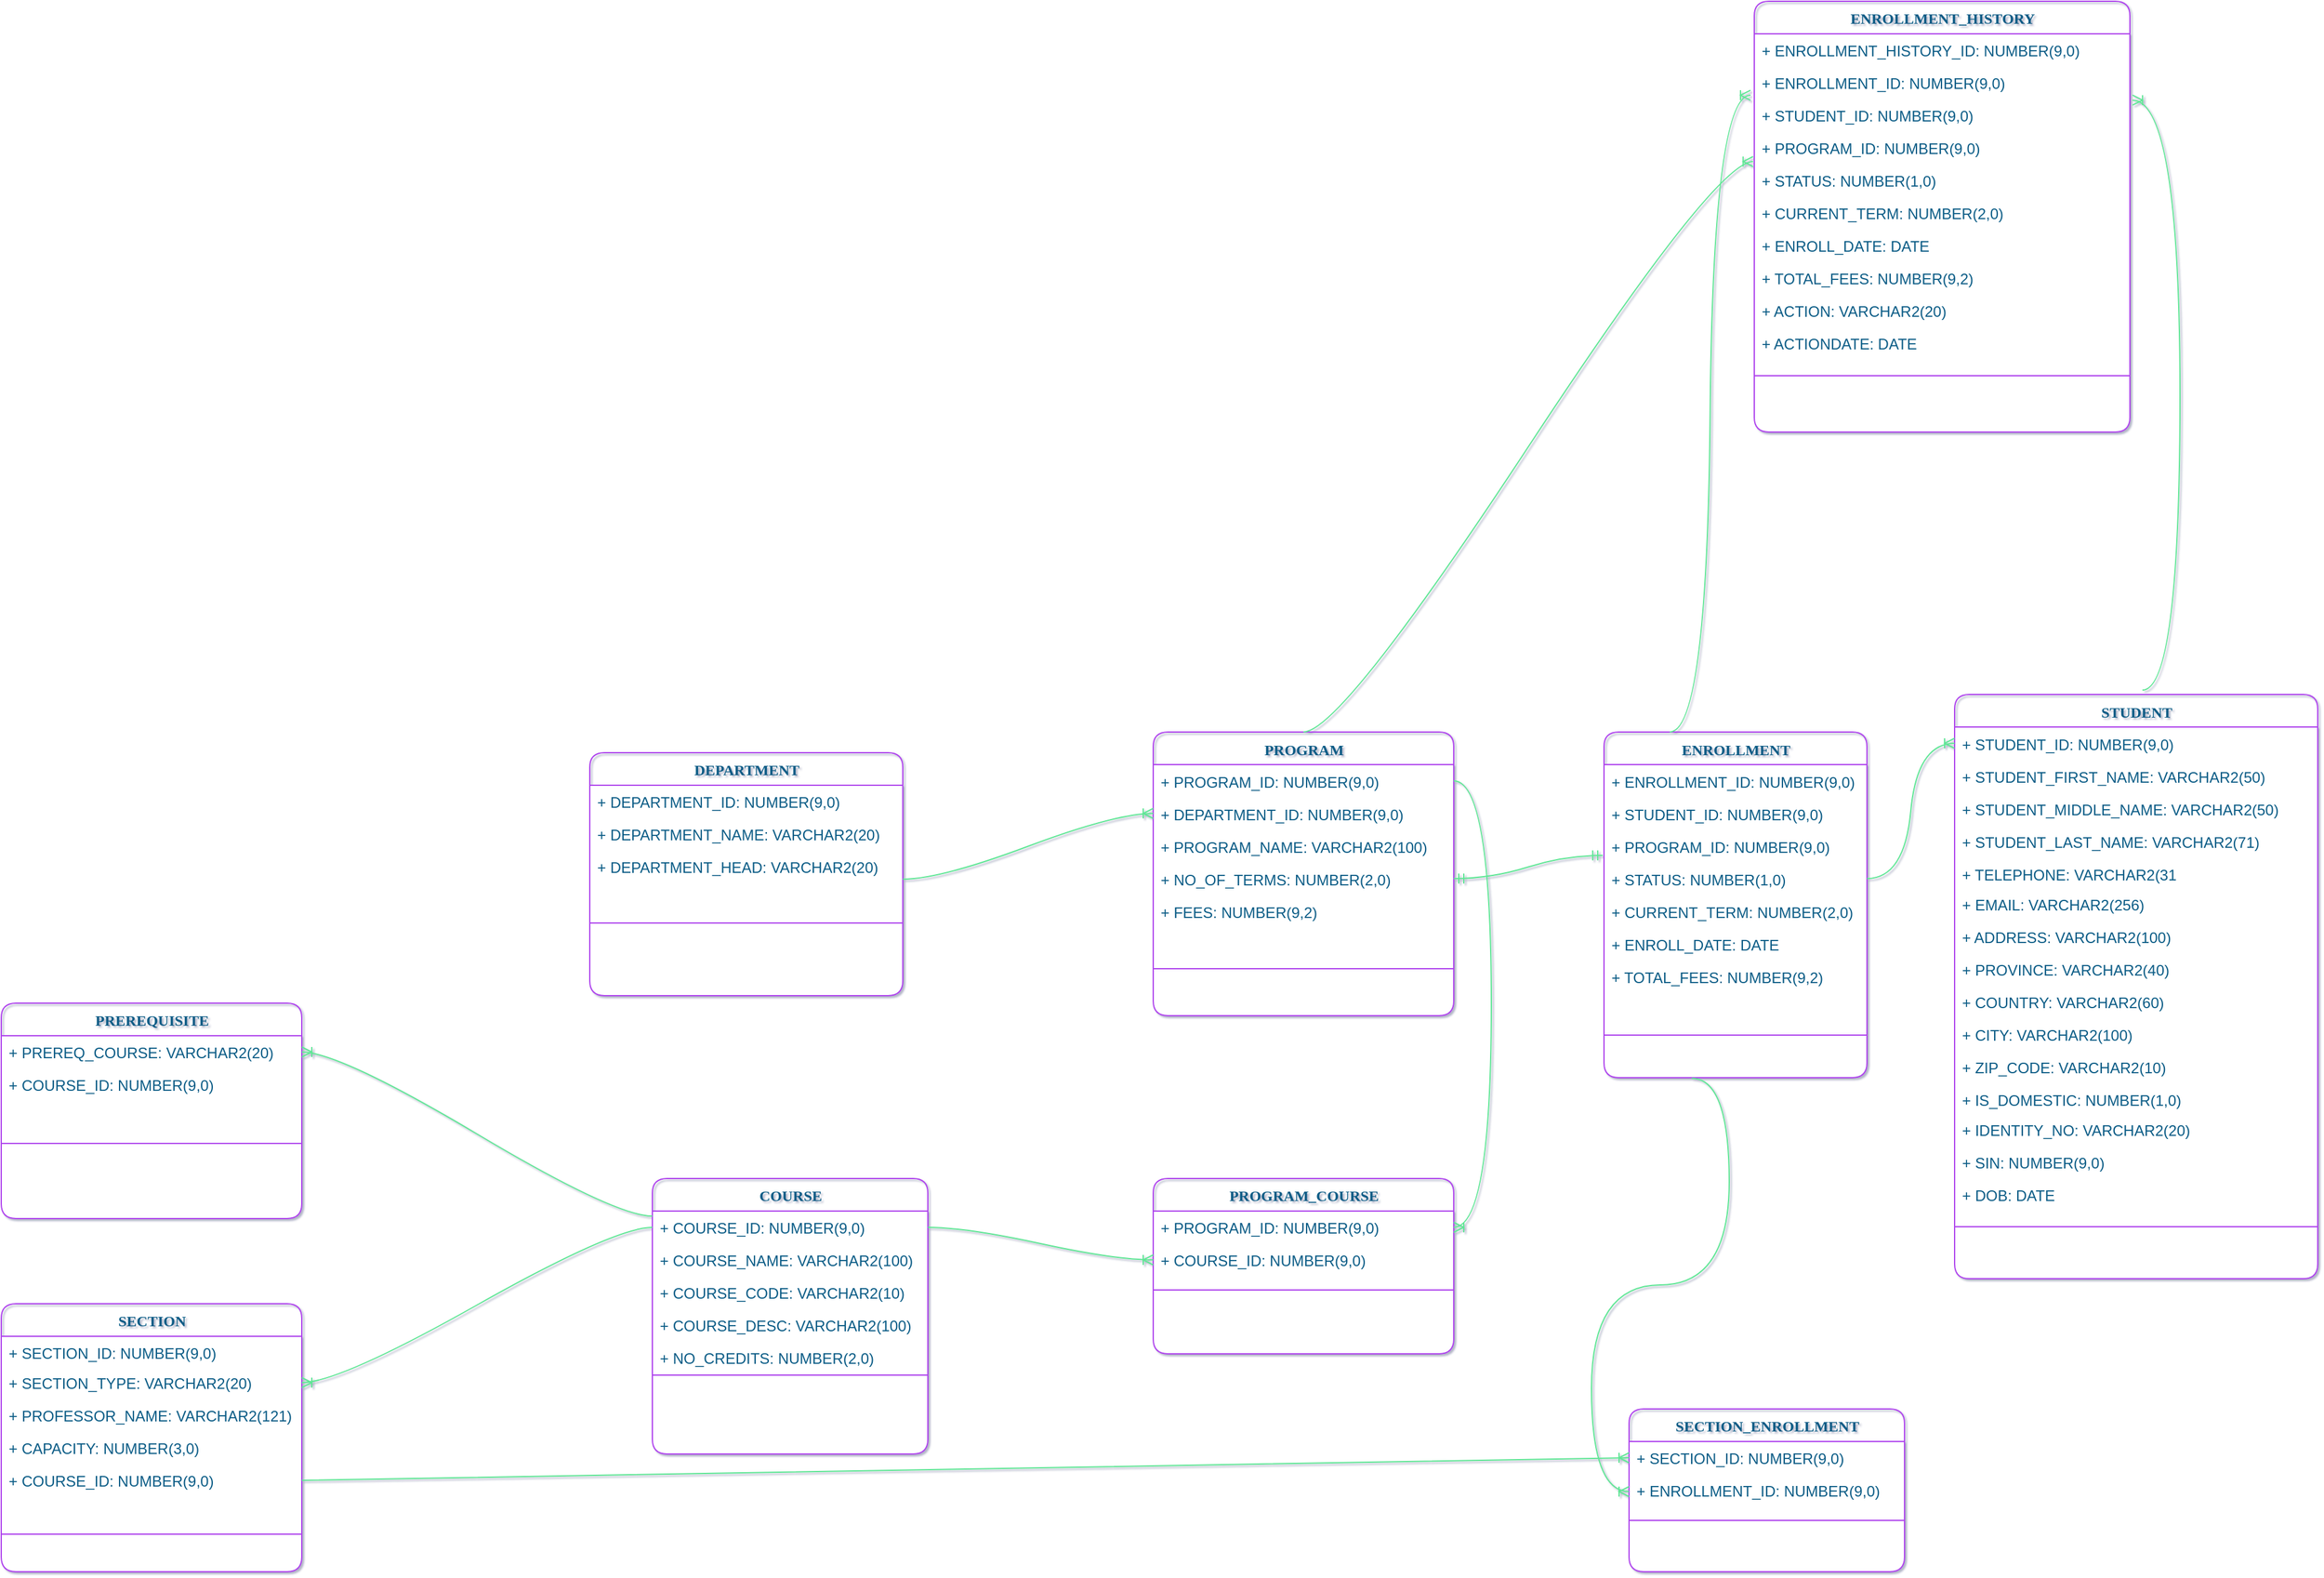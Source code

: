 <mxfile version="20.5.3" type="device"><diagram name="Page-1" id="9f46799a-70d6-7492-0946-bef42562c5a5"><mxGraphModel dx="3402" dy="1636" grid="1" gridSize="10" guides="1" tooltips="1" connect="1" arrows="1" fold="1" page="1" pageScale="1" pageWidth="1100" pageHeight="850" math="0" shadow="1"><root><mxCell id="0"/><mxCell id="1" parent="0"/><mxCell id="78961159f06e98e8-17" value="DEPARTMENT" style="swimlane;html=1;fontStyle=1;align=center;verticalAlign=top;childLayout=stackLayout;horizontal=1;startSize=26;horizontalStack=0;resizeParent=1;resizeLast=0;collapsible=1;marginBottom=0;swimlaneFillColor=#ffffff;rounded=1;shadow=0;comic=0;labelBackgroundColor=none;strokeWidth=1;fillColor=none;fontFamily=Verdana;fontSize=12;strokeColor=#AF45ED;fontColor=#095C86;" parent="1" vertex="1"><mxGeometry x="-250" y="220" width="250" height="194" as="geometry"/></mxCell><mxCell id="c4iO2eWPFzvONiY1LFZ1-50" value="+ DEPARTMENT_ID: NUMBER(9,0)" style="text;html=1;strokeColor=none;fillColor=none;align=left;verticalAlign=top;spacingLeft=4;spacingRight=4;whiteSpace=wrap;overflow=hidden;rotatable=0;points=[[0,0.5],[1,0.5]];portConstraint=eastwest;fontColor=#095C86;rounded=1;" parent="78961159f06e98e8-17" vertex="1"><mxGeometry y="26" width="250" height="26" as="geometry"/></mxCell><mxCell id="OYsq8rgzFDApCKtDwbmn-49" value="+ DEPARTMENT_NAME: VARCHAR2(20)" style="text;html=1;strokeColor=none;fillColor=none;align=left;verticalAlign=top;spacingLeft=4;spacingRight=4;whiteSpace=wrap;overflow=hidden;rotatable=0;points=[[0,0.5],[1,0.5]];portConstraint=eastwest;fontColor=#095C86;rounded=1;" parent="78961159f06e98e8-17" vertex="1"><mxGeometry y="52" width="250" height="26" as="geometry"/></mxCell><mxCell id="OYsq8rgzFDApCKtDwbmn-50" value="+ DEPARTMENT_HEAD: VARCHAR2(20)" style="text;html=1;strokeColor=none;fillColor=none;align=left;verticalAlign=top;spacingLeft=4;spacingRight=4;whiteSpace=wrap;overflow=hidden;rotatable=0;points=[[0,0.5],[1,0.5]];portConstraint=eastwest;fontColor=#095C86;rounded=1;" parent="78961159f06e98e8-17" vertex="1"><mxGeometry y="78" width="250" height="26" as="geometry"/></mxCell><mxCell id="78961159f06e98e8-19" value="" style="line;html=1;strokeWidth=1;fillColor=none;align=left;verticalAlign=middle;spacingTop=-1;spacingLeft=3;spacingRight=3;rotatable=0;labelPosition=right;points=[];portConstraint=eastwest;strokeColor=#AF45ED;fontColor=#095C86;rounded=1;" parent="78961159f06e98e8-17" vertex="1"><mxGeometry y="104" width="250" height="64" as="geometry"/></mxCell><mxCell id="78961159f06e98e8-30" value="COURSE" style="swimlane;html=1;fontStyle=1;align=center;verticalAlign=top;childLayout=stackLayout;horizontal=1;startSize=26;horizontalStack=0;resizeParent=1;resizeLast=0;collapsible=1;marginBottom=0;swimlaneFillColor=#ffffff;rounded=1;shadow=0;comic=0;labelBackgroundColor=none;strokeWidth=1;fillColor=none;fontFamily=Verdana;fontSize=12;strokeColor=#AF45ED;fontColor=#095C86;" parent="1" vertex="1"><mxGeometry x="-200" y="560" width="220" height="220" as="geometry"/></mxCell><mxCell id="78961159f06e98e8-31" value="+ COURSE_ID: NUMBER(9,0)" style="text;html=1;strokeColor=none;fillColor=none;align=left;verticalAlign=top;spacingLeft=4;spacingRight=4;whiteSpace=wrap;overflow=hidden;rotatable=0;points=[[0,0.5],[1,0.5]];portConstraint=eastwest;fontColor=#095C86;rounded=1;" parent="78961159f06e98e8-30" vertex="1"><mxGeometry y="26" width="220" height="26" as="geometry"/></mxCell><mxCell id="78961159f06e98e8-32" value="+ COURSE_NAME: VARCHAR2(100)" style="text;html=1;strokeColor=none;fillColor=none;align=left;verticalAlign=top;spacingLeft=4;spacingRight=4;whiteSpace=wrap;overflow=hidden;rotatable=0;points=[[0,0.5],[1,0.5]];portConstraint=eastwest;fontColor=#095C86;rounded=1;" parent="78961159f06e98e8-30" vertex="1"><mxGeometry y="52" width="220" height="26" as="geometry"/></mxCell><mxCell id="OYsq8rgzFDApCKtDwbmn-24" value="+ COURSE_CODE: VARCHAR2(10)" style="text;html=1;strokeColor=none;fillColor=none;align=left;verticalAlign=top;spacingLeft=4;spacingRight=4;whiteSpace=wrap;overflow=hidden;rotatable=0;points=[[0,0.5],[1,0.5]];portConstraint=eastwest;fontColor=#095C86;rounded=1;" parent="78961159f06e98e8-30" vertex="1"><mxGeometry y="78" width="220" height="26" as="geometry"/></mxCell><mxCell id="78961159f06e98e8-33" value="+ COURSE_DESC: VARCHAR2(100)" style="text;html=1;strokeColor=none;fillColor=none;align=left;verticalAlign=top;spacingLeft=4;spacingRight=4;whiteSpace=wrap;overflow=hidden;rotatable=0;points=[[0,0.5],[1,0.5]];portConstraint=eastwest;fontColor=#095C86;rounded=1;" parent="78961159f06e98e8-30" vertex="1"><mxGeometry y="104" width="220" height="26" as="geometry"/></mxCell><mxCell id="OYsq8rgzFDApCKtDwbmn-19" value="+ NO_CREDITS: NUMBER(2,0)" style="text;html=1;strokeColor=none;fillColor=none;align=left;verticalAlign=top;spacingLeft=4;spacingRight=4;whiteSpace=wrap;overflow=hidden;rotatable=0;points=[[0,0.5],[1,0.5]];portConstraint=eastwest;fontColor=#095C86;rounded=1;" parent="78961159f06e98e8-30" vertex="1"><mxGeometry y="130" width="220" height="26" as="geometry"/></mxCell><mxCell id="78961159f06e98e8-38" value="" style="line;html=1;strokeWidth=1;fillColor=none;align=left;verticalAlign=middle;spacingTop=-1;spacingLeft=3;spacingRight=3;rotatable=0;labelPosition=right;points=[];portConstraint=eastwest;strokeColor=#AF45ED;fontColor=#095C86;rounded=1;" parent="78961159f06e98e8-30" vertex="1"><mxGeometry y="156" width="220" height="2" as="geometry"/></mxCell><object label="STUDENT" student_ID="Student_ID" placeholders="1" id="78961159f06e98e8-43"><mxCell style="swimlane;html=1;fontStyle=1;align=center;verticalAlign=top;childLayout=stackLayout;horizontal=1;startSize=26;horizontalStack=0;resizeParent=1;resizeLast=0;collapsible=1;marginBottom=0;swimlaneFillColor=#ffffff;rounded=1;shadow=0;comic=0;labelBackgroundColor=none;strokeWidth=1;fillColor=none;fontFamily=Verdana;fontSize=12;strokeColor=#AF45ED;fontColor=#095C86;" parent="1" vertex="1"><mxGeometry x="840" y="173.5" width="290" height="466.5" as="geometry"/></mxCell></object><mxCell id="c4iO2eWPFzvONiY1LFZ1-41" value="+ STUDENT_ID: NUMBER(9,0)" style="text;html=1;strokeColor=none;fillColor=none;align=left;verticalAlign=top;spacingLeft=4;spacingRight=4;whiteSpace=wrap;overflow=hidden;rotatable=0;points=[[0,0.5],[1,0.5]];portConstraint=eastwest;fontColor=#095C86;rounded=1;" parent="78961159f06e98e8-43" vertex="1"><mxGeometry y="26" width="290" height="26" as="geometry"/></mxCell><mxCell id="c4iO2eWPFzvONiY1LFZ1-42" value="+ STUDENT_FIRST_NAME: VARCHAR2(50)" style="text;html=1;strokeColor=none;fillColor=none;align=left;verticalAlign=top;spacingLeft=4;spacingRight=4;whiteSpace=wrap;overflow=hidden;rotatable=0;points=[[0,0.5],[1,0.5]];portConstraint=eastwest;fontColor=#095C86;rounded=1;" parent="78961159f06e98e8-43" vertex="1"><mxGeometry y="52" width="290" height="26" as="geometry"/></mxCell><mxCell id="OYsq8rgzFDApCKtDwbmn-2" value="+ STUDENT_MIDDLE_NAME: VARCHAR2(50)" style="text;html=1;strokeColor=none;fillColor=none;align=left;verticalAlign=top;spacingLeft=4;spacingRight=4;whiteSpace=wrap;overflow=hidden;rotatable=0;points=[[0,0.5],[1,0.5]];portConstraint=eastwest;fontColor=#095C86;rounded=1;" parent="78961159f06e98e8-43" vertex="1"><mxGeometry y="78" width="290" height="26" as="geometry"/></mxCell><mxCell id="OYsq8rgzFDApCKtDwbmn-1" value="+ STUDENT_LAST_NAME: VARCHAR2(71)" style="text;html=1;strokeColor=none;fillColor=none;align=left;verticalAlign=top;spacingLeft=4;spacingRight=4;whiteSpace=wrap;overflow=hidden;rotatable=0;points=[[0,0.5],[1,0.5]];portConstraint=eastwest;fontColor=#095C86;rounded=1;" parent="78961159f06e98e8-43" vertex="1"><mxGeometry y="104" width="290" height="26" as="geometry"/></mxCell><mxCell id="c4iO2eWPFzvONiY1LFZ1-46" value="+ TELEPHONE: VARCHAR2(31" style="text;html=1;strokeColor=none;fillColor=none;align=left;verticalAlign=top;spacingLeft=4;spacingRight=4;whiteSpace=wrap;overflow=hidden;rotatable=0;points=[[0,0.5],[1,0.5]];portConstraint=eastwest;fontColor=#095C86;rounded=1;" parent="78961159f06e98e8-43" vertex="1"><mxGeometry y="130" width="290" height="24" as="geometry"/></mxCell><mxCell id="OYsq8rgzFDApCKtDwbmn-3" value="+ EMAIL: VARCHAR2(256)" style="text;html=1;strokeColor=none;fillColor=none;align=left;verticalAlign=top;spacingLeft=4;spacingRight=4;whiteSpace=wrap;overflow=hidden;rotatable=0;points=[[0,0.5],[1,0.5]];portConstraint=eastwest;fontColor=#095C86;rounded=1;" parent="78961159f06e98e8-43" vertex="1"><mxGeometry y="154" width="290" height="26" as="geometry"/></mxCell><mxCell id="c4iO2eWPFzvONiY1LFZ1-43" value="+ ADDRESS: VARCHAR2(100)" style="text;html=1;strokeColor=none;fillColor=none;align=left;verticalAlign=top;spacingLeft=4;spacingRight=4;whiteSpace=wrap;overflow=hidden;rotatable=0;points=[[0,0.5],[1,0.5]];portConstraint=eastwest;fontColor=#095C86;rounded=1;" parent="78961159f06e98e8-43" vertex="1"><mxGeometry y="180" width="290" height="26" as="geometry"/></mxCell><mxCell id="c4iO2eWPFzvONiY1LFZ1-44" value="+ PROVINCE: VARCHAR2(40)" style="text;html=1;strokeColor=none;fillColor=none;align=left;verticalAlign=top;spacingLeft=4;spacingRight=4;whiteSpace=wrap;overflow=hidden;rotatable=0;points=[[0,0.5],[1,0.5]];portConstraint=eastwest;fontColor=#095C86;rounded=1;" parent="78961159f06e98e8-43" vertex="1"><mxGeometry y="206" width="290" height="26" as="geometry"/></mxCell><mxCell id="c4iO2eWPFzvONiY1LFZ1-45" value="+ COUNTRY: VARCHAR2(60)" style="text;html=1;strokeColor=none;fillColor=none;align=left;verticalAlign=top;spacingLeft=4;spacingRight=4;whiteSpace=wrap;overflow=hidden;rotatable=0;points=[[0,0.5],[1,0.5]];portConstraint=eastwest;fontColor=#095C86;rounded=1;" parent="78961159f06e98e8-43" vertex="1"><mxGeometry y="232" width="290" height="26" as="geometry"/></mxCell><mxCell id="qv6cewRDelUzEpOdYmAD-1" value="+ CITY: VARCHAR2(100)" style="text;html=1;strokeColor=none;fillColor=none;align=left;verticalAlign=top;spacingLeft=4;spacingRight=4;whiteSpace=wrap;overflow=hidden;rotatable=0;points=[[0,0.5],[1,0.5]];portConstraint=eastwest;fontColor=#095C86;rounded=1;" vertex="1" parent="78961159f06e98e8-43"><mxGeometry y="258" width="290" height="26" as="geometry"/></mxCell><mxCell id="qv6cewRDelUzEpOdYmAD-2" value="+ ZIP_CODE: VARCHAR2(10)" style="text;html=1;strokeColor=none;fillColor=none;align=left;verticalAlign=top;spacingLeft=4;spacingRight=4;whiteSpace=wrap;overflow=hidden;rotatable=0;points=[[0,0.5],[1,0.5]];portConstraint=eastwest;fontColor=#095C86;rounded=1;" vertex="1" parent="78961159f06e98e8-43"><mxGeometry y="284" width="290" height="26" as="geometry"/></mxCell><mxCell id="OYsq8rgzFDApCKtDwbmn-25" value="+ IS_DOMESTIC: NUMBER(1,0)" style="text;html=1;strokeColor=none;fillColor=none;align=left;verticalAlign=top;spacingLeft=4;spacingRight=4;whiteSpace=wrap;overflow=hidden;rotatable=0;points=[[0,0.5],[1,0.5]];portConstraint=eastwest;fontColor=#095C86;rounded=1;" parent="78961159f06e98e8-43" vertex="1"><mxGeometry y="310" width="290" height="24" as="geometry"/></mxCell><mxCell id="OYsq8rgzFDApCKtDwbmn-45" value="+ IDENTITY_NO: VARCHAR2(20)" style="text;html=1;strokeColor=none;fillColor=none;align=left;verticalAlign=top;spacingLeft=4;spacingRight=4;whiteSpace=wrap;overflow=hidden;rotatable=0;points=[[0,0.5],[1,0.5]];portConstraint=eastwest;fontColor=#095C86;rounded=1;" parent="78961159f06e98e8-43" vertex="1"><mxGeometry y="334" width="290" height="26" as="geometry"/></mxCell><mxCell id="OYsq8rgzFDApCKtDwbmn-47" value="+ SIN: NUMBER(9,0)" style="text;html=1;strokeColor=none;fillColor=none;align=left;verticalAlign=top;spacingLeft=4;spacingRight=4;whiteSpace=wrap;overflow=hidden;rotatable=0;points=[[0,0.5],[1,0.5]];portConstraint=eastwest;fontColor=#095C86;rounded=1;" parent="78961159f06e98e8-43" vertex="1"><mxGeometry y="360" width="290" height="26" as="geometry"/></mxCell><mxCell id="OYsq8rgzFDApCKtDwbmn-48" value="+ DOB: DATE" style="text;html=1;strokeColor=none;fillColor=none;align=left;verticalAlign=top;spacingLeft=4;spacingRight=4;whiteSpace=wrap;overflow=hidden;rotatable=0;points=[[0,0.5],[1,0.5]];portConstraint=eastwest;fontColor=#095C86;rounded=1;" parent="78961159f06e98e8-43" vertex="1"><mxGeometry y="386" width="290" height="26" as="geometry"/></mxCell><mxCell id="78961159f06e98e8-51" value="" style="line;html=1;strokeWidth=1;fillColor=none;align=left;verticalAlign=middle;spacingTop=-1;spacingLeft=3;spacingRight=3;rotatable=0;labelPosition=right;points=[];portConstraint=eastwest;strokeColor=#AF45ED;fontColor=#095C86;rounded=1;" parent="78961159f06e98e8-43" vertex="1"><mxGeometry y="412" width="290" height="26" as="geometry"/></mxCell><mxCell id="c4iO2eWPFzvONiY1LFZ1-8" value="PROGRAM" style="swimlane;html=1;fontStyle=1;align=center;verticalAlign=top;childLayout=stackLayout;horizontal=1;startSize=26;horizontalStack=0;resizeParent=1;resizeLast=0;collapsible=1;marginBottom=0;swimlaneFillColor=#ffffff;rounded=1;shadow=0;comic=0;labelBackgroundColor=none;strokeWidth=1;fillColor=none;fontFamily=Verdana;fontSize=12;strokeColor=#AF45ED;fontColor=#095C86;" parent="1" vertex="1"><mxGeometry x="200" y="203.5" width="240" height="226.5" as="geometry"/></mxCell><mxCell id="c4iO2eWPFzvONiY1LFZ1-48" value="+ PROGRAM_ID: NUMBER(9,0)" style="text;html=1;strokeColor=none;fillColor=none;align=left;verticalAlign=top;spacingLeft=4;spacingRight=4;whiteSpace=wrap;overflow=hidden;rotatable=0;points=[[0,0.5],[1,0.5]];portConstraint=eastwest;fontColor=#095C86;rounded=1;" parent="c4iO2eWPFzvONiY1LFZ1-8" vertex="1"><mxGeometry y="26" width="240" height="26" as="geometry"/></mxCell><mxCell id="OYsq8rgzFDApCKtDwbmn-8" value="+ DEPARTMENT_ID: NUMBER(9,0)" style="text;html=1;strokeColor=none;fillColor=none;align=left;verticalAlign=top;spacingLeft=4;spacingRight=4;whiteSpace=wrap;overflow=hidden;rotatable=0;points=[[0,0.5],[1,0.5]];portConstraint=eastwest;fontColor=#095C86;rounded=1;" parent="c4iO2eWPFzvONiY1LFZ1-8" vertex="1"><mxGeometry y="52" width="240" height="26" as="geometry"/></mxCell><mxCell id="OYsq8rgzFDApCKtDwbmn-10" value="+ PROGRAM_NAME: VARCHAR2(100)" style="text;html=1;strokeColor=none;fillColor=none;align=left;verticalAlign=top;spacingLeft=4;spacingRight=4;whiteSpace=wrap;overflow=hidden;rotatable=0;points=[[0,0.5],[1,0.5]];portConstraint=eastwest;fontColor=#095C86;rounded=1;" parent="c4iO2eWPFzvONiY1LFZ1-8" vertex="1"><mxGeometry y="78" width="240" height="26" as="geometry"/></mxCell><mxCell id="OYsq8rgzFDApCKtDwbmn-11" value="+ NO_OF_TERMS: NUMBER(2,0)" style="text;html=1;strokeColor=none;fillColor=none;align=left;verticalAlign=top;spacingLeft=4;spacingRight=4;whiteSpace=wrap;overflow=hidden;rotatable=0;points=[[0,0.5],[1,0.5]];portConstraint=eastwest;fontColor=#095C86;rounded=1;" parent="c4iO2eWPFzvONiY1LFZ1-8" vertex="1"><mxGeometry y="104" width="240" height="26" as="geometry"/></mxCell><mxCell id="OYsq8rgzFDApCKtDwbmn-12" value="+ FEES: NUMBER(9,2)" style="text;html=1;strokeColor=none;fillColor=none;align=left;verticalAlign=top;spacingLeft=4;spacingRight=4;whiteSpace=wrap;overflow=hidden;rotatable=0;points=[[0,0.5],[1,0.5]];portConstraint=eastwest;fontColor=#095C86;rounded=1;" parent="c4iO2eWPFzvONiY1LFZ1-8" vertex="1"><mxGeometry y="130" width="240" height="26" as="geometry"/></mxCell><mxCell id="c4iO2eWPFzvONiY1LFZ1-11" value="" style="line;html=1;strokeWidth=1;fillColor=none;align=left;verticalAlign=middle;spacingTop=-1;spacingLeft=3;spacingRight=3;rotatable=0;labelPosition=right;points=[];portConstraint=eastwest;strokeColor=#AF45ED;fontColor=#095C86;rounded=1;" parent="c4iO2eWPFzvONiY1LFZ1-8" vertex="1"><mxGeometry y="156" width="240" height="66" as="geometry"/></mxCell><mxCell id="c4iO2eWPFzvONiY1LFZ1-15" value="PROGRAM_COURSE" style="swimlane;html=1;fontStyle=1;align=center;verticalAlign=top;childLayout=stackLayout;horizontal=1;startSize=26;horizontalStack=0;resizeParent=1;resizeLast=0;collapsible=1;marginBottom=0;swimlaneFillColor=#ffffff;rounded=1;shadow=0;comic=0;labelBackgroundColor=none;strokeWidth=1;fillColor=none;fontFamily=Verdana;fontSize=12;strokeColor=#AF45ED;fontColor=#095C86;" parent="1" vertex="1"><mxGeometry x="200" y="560" width="240" height="140" as="geometry"/></mxCell><mxCell id="OYsq8rgzFDApCKtDwbmn-18" value="+ PROGRAM_ID: NUMBER(9,0)" style="text;html=1;strokeColor=none;fillColor=none;align=left;verticalAlign=top;spacingLeft=4;spacingRight=4;whiteSpace=wrap;overflow=hidden;rotatable=0;points=[[0,0.5],[1,0.5]];portConstraint=eastwest;fontColor=#095C86;rounded=1;" parent="c4iO2eWPFzvONiY1LFZ1-15" vertex="1"><mxGeometry y="26" width="240" height="26" as="geometry"/></mxCell><mxCell id="OYsq8rgzFDApCKtDwbmn-17" value="+ COURSE_ID: NUMBER(9,0)" style="text;html=1;strokeColor=none;fillColor=none;align=left;verticalAlign=top;spacingLeft=4;spacingRight=4;whiteSpace=wrap;overflow=hidden;rotatable=0;points=[[0,0.5],[1,0.5]];portConstraint=eastwest;fontColor=#095C86;rounded=1;" parent="c4iO2eWPFzvONiY1LFZ1-15" vertex="1"><mxGeometry y="52" width="240" height="26" as="geometry"/></mxCell><mxCell id="c4iO2eWPFzvONiY1LFZ1-21" value="" style="line;html=1;strokeWidth=1;fillColor=none;align=left;verticalAlign=middle;spacingTop=-1;spacingLeft=3;spacingRight=3;rotatable=0;labelPosition=right;points=[];portConstraint=eastwest;strokeColor=#AF45ED;fontColor=#095C86;rounded=1;" parent="c4iO2eWPFzvONiY1LFZ1-15" vertex="1"><mxGeometry y="78" width="240" height="22" as="geometry"/></mxCell><mxCell id="c4iO2eWPFzvONiY1LFZ1-22" value="ENROLLMENT" style="swimlane;html=1;fontStyle=1;align=center;verticalAlign=top;childLayout=stackLayout;horizontal=1;startSize=26;horizontalStack=0;resizeParent=1;resizeLast=0;collapsible=1;marginBottom=0;swimlaneFillColor=#ffffff;rounded=1;shadow=0;comic=0;labelBackgroundColor=none;strokeWidth=1;fillColor=none;fontFamily=Verdana;fontSize=12;strokeColor=#AF45ED;fontColor=#095C86;" parent="1" vertex="1"><mxGeometry x="560" y="203.5" width="210" height="276" as="geometry"/></mxCell><mxCell id="c4iO2eWPFzvONiY1LFZ1-47" value="+ ENROLLMENT_ID: NUMBER(9,0)" style="text;html=1;strokeColor=none;fillColor=none;align=left;verticalAlign=top;spacingLeft=4;spacingRight=4;whiteSpace=wrap;overflow=hidden;rotatable=0;points=[[0,0.5],[1,0.5]];portConstraint=eastwest;fontColor=#095C86;rounded=1;" parent="c4iO2eWPFzvONiY1LFZ1-22" vertex="1"><mxGeometry y="26" width="210" height="26" as="geometry"/></mxCell><mxCell id="OYsq8rgzFDApCKtDwbmn-4" value="+ STUDENT_ID: NUMBER(9,0)" style="text;html=1;strokeColor=none;fillColor=none;align=left;verticalAlign=top;spacingLeft=4;spacingRight=4;whiteSpace=wrap;overflow=hidden;rotatable=0;points=[[0,0.5],[1,0.5]];portConstraint=eastwest;fontColor=#095C86;rounded=1;" parent="c4iO2eWPFzvONiY1LFZ1-22" vertex="1"><mxGeometry y="52" width="210" height="26" as="geometry"/></mxCell><mxCell id="OYsq8rgzFDApCKtDwbmn-5" value="+ PROGRAM_ID: NUMBER(9,0)" style="text;html=1;strokeColor=none;fillColor=none;align=left;verticalAlign=top;spacingLeft=4;spacingRight=4;whiteSpace=wrap;overflow=hidden;rotatable=0;points=[[0,0.5],[1,0.5]];portConstraint=eastwest;fontColor=#095C86;rounded=1;" parent="c4iO2eWPFzvONiY1LFZ1-22" vertex="1"><mxGeometry y="78" width="210" height="26" as="geometry"/></mxCell><mxCell id="OYsq8rgzFDApCKtDwbmn-7" value="+ STATUS: NUMBER(1,0)" style="text;html=1;strokeColor=none;fillColor=none;align=left;verticalAlign=top;spacingLeft=4;spacingRight=4;whiteSpace=wrap;overflow=hidden;rotatable=0;points=[[0,0.5],[1,0.5]];portConstraint=eastwest;fontColor=#095C86;rounded=1;" parent="c4iO2eWPFzvONiY1LFZ1-22" vertex="1"><mxGeometry y="104" width="210" height="26" as="geometry"/></mxCell><mxCell id="OYsq8rgzFDApCKtDwbmn-21" value="+ CURRENT_TERM: NUMBER(2,0)" style="text;html=1;strokeColor=none;fillColor=none;align=left;verticalAlign=top;spacingLeft=4;spacingRight=4;whiteSpace=wrap;overflow=hidden;rotatable=0;points=[[0,0.5],[1,0.5]];portConstraint=eastwest;fontColor=#095C86;rounded=1;" parent="c4iO2eWPFzvONiY1LFZ1-22" vertex="1"><mxGeometry y="130" width="210" height="26" as="geometry"/></mxCell><mxCell id="OYsq8rgzFDApCKtDwbmn-22" value="+ ENROLL_DATE: DATE" style="text;html=1;strokeColor=none;fillColor=none;align=left;verticalAlign=top;spacingLeft=4;spacingRight=4;whiteSpace=wrap;overflow=hidden;rotatable=0;points=[[0,0.5],[1,0.5]];portConstraint=eastwest;fontColor=#095C86;rounded=1;" parent="c4iO2eWPFzvONiY1LFZ1-22" vertex="1"><mxGeometry y="156" width="210" height="26" as="geometry"/></mxCell><mxCell id="IXgCf56rMYiPlsPpc6cO-3" value="+ TOTAL_FEES: NUMBER(9,2)" style="text;html=1;strokeColor=none;fillColor=none;align=left;verticalAlign=top;spacingLeft=4;spacingRight=4;whiteSpace=wrap;overflow=hidden;rotatable=0;points=[[0,0.5],[1,0.5]];portConstraint=eastwest;fontColor=#095C86;rounded=1;" parent="c4iO2eWPFzvONiY1LFZ1-22" vertex="1"><mxGeometry y="182" width="210" height="26" as="geometry"/></mxCell><mxCell id="c4iO2eWPFzvONiY1LFZ1-25" value="" style="line;html=1;strokeWidth=1;fillColor=none;align=left;verticalAlign=middle;spacingTop=-1;spacingLeft=3;spacingRight=3;rotatable=0;labelPosition=right;points=[];portConstraint=eastwest;strokeColor=#AF45ED;fontColor=#095C86;rounded=1;" parent="c4iO2eWPFzvONiY1LFZ1-22" vertex="1"><mxGeometry y="208" width="210" height="68" as="geometry"/></mxCell><mxCell id="c4iO2eWPFzvONiY1LFZ1-26" value="" style="edgeStyle=entityRelationEdgeStyle;fontSize=12;html=1;endArrow=ERoneToMany;rounded=1;strokeColor=#60E696;fontColor=#095C86;curved=1;" parent="1" target="OYsq8rgzFDApCKtDwbmn-8" edge="1"><mxGeometry width="100" height="100" relative="1" as="geometry"><mxPoint y="321" as="sourcePoint"/><mxPoint x="230" y="285" as="targetPoint"/></mxGeometry></mxCell><mxCell id="c4iO2eWPFzvONiY1LFZ1-34" value="" style="edgeStyle=entityRelationEdgeStyle;fontSize=12;html=1;endArrow=ERmandOne;startArrow=ERmandOne;rounded=1;exitX=1;exitY=0.5;exitDx=0;exitDy=0;strokeColor=#60E696;fontColor=#095C86;entryX=-0.005;entryY=0.788;entryDx=0;entryDy=0;entryPerimeter=0;curved=1;" parent="1" source="OYsq8rgzFDApCKtDwbmn-11" target="OYsq8rgzFDApCKtDwbmn-5" edge="1"><mxGeometry width="100" height="100" relative="1" as="geometry"><mxPoint x="400" y="320" as="sourcePoint"/><mxPoint x="560" y="320" as="targetPoint"/></mxGeometry></mxCell><mxCell id="c4iO2eWPFzvONiY1LFZ1-35" value="" style="edgeStyle=entityRelationEdgeStyle;fontSize=12;html=1;endArrow=ERoneToMany;rounded=1;exitX=1;exitY=0.5;exitDx=0;exitDy=0;strokeColor=#60E696;fontColor=#095C86;entryX=0;entryY=0.5;entryDx=0;entryDy=0;curved=1;" parent="1" source="OYsq8rgzFDApCKtDwbmn-7" target="c4iO2eWPFzvONiY1LFZ1-41" edge="1"><mxGeometry width="100" height="100" relative="1" as="geometry"><mxPoint x="730" y="316.5" as="sourcePoint"/><mxPoint x="820" y="341" as="targetPoint"/></mxGeometry></mxCell><mxCell id="OYsq8rgzFDApCKtDwbmn-29" value="PREREQUISITE" style="swimlane;html=1;fontStyle=1;align=center;verticalAlign=top;childLayout=stackLayout;horizontal=1;startSize=26;horizontalStack=0;resizeParent=1;resizeLast=0;collapsible=1;marginBottom=0;swimlaneFillColor=#ffffff;rounded=1;shadow=0;comic=0;labelBackgroundColor=none;strokeWidth=1;fillColor=none;fontFamily=Verdana;fontSize=12;strokeColor=#AF45ED;fontColor=#095C86;" parent="1" vertex="1"><mxGeometry x="-720" y="420" width="240" height="172" as="geometry"/></mxCell><mxCell id="OYsq8rgzFDApCKtDwbmn-41" value="+ PREREQ_COURSE: VARCHAR2(20)" style="text;html=1;strokeColor=none;fillColor=none;align=left;verticalAlign=top;spacingLeft=4;spacingRight=4;whiteSpace=wrap;overflow=hidden;rotatable=0;points=[[0,0.5],[1,0.5]];portConstraint=eastwest;fontColor=#095C86;rounded=1;" parent="OYsq8rgzFDApCKtDwbmn-29" vertex="1"><mxGeometry y="26" width="240" height="26" as="geometry"/></mxCell><mxCell id="OYsq8rgzFDApCKtDwbmn-40" value="+ COURSE_ID: NUMBER(9,0)" style="text;html=1;strokeColor=none;fillColor=none;align=left;verticalAlign=top;spacingLeft=4;spacingRight=4;whiteSpace=wrap;overflow=hidden;rotatable=0;points=[[0,0.5],[1,0.5]];portConstraint=eastwest;fontColor=#095C86;rounded=1;" parent="OYsq8rgzFDApCKtDwbmn-29" vertex="1"><mxGeometry y="52" width="240" height="26" as="geometry"/></mxCell><mxCell id="OYsq8rgzFDApCKtDwbmn-38" value="" style="line;html=1;strokeWidth=1;fillColor=none;align=left;verticalAlign=middle;spacingTop=-1;spacingLeft=3;spacingRight=3;rotatable=0;labelPosition=right;points=[];portConstraint=eastwest;strokeColor=#AF45ED;fontColor=#095C86;rounded=1;" parent="OYsq8rgzFDApCKtDwbmn-29" vertex="1"><mxGeometry y="78" width="240" height="68" as="geometry"/></mxCell><mxCell id="OYsq8rgzFDApCKtDwbmn-53" value="SECTION" style="swimlane;html=1;fontStyle=1;align=center;verticalAlign=top;childLayout=stackLayout;horizontal=1;startSize=26;horizontalStack=0;resizeParent=1;resizeLast=0;collapsible=1;marginBottom=0;swimlaneFillColor=#ffffff;rounded=1;shadow=0;comic=0;labelBackgroundColor=none;strokeWidth=1;fillColor=none;fontFamily=Verdana;fontSize=12;strokeColor=#AF45ED;fontColor=#095C86;" parent="1" vertex="1"><mxGeometry x="-720" y="660" width="240" height="214" as="geometry"/></mxCell><mxCell id="OYsq8rgzFDApCKtDwbmn-52" value="+ SECTION_ID: NUMBER(9,0)" style="text;html=1;strokeColor=none;fillColor=none;align=left;verticalAlign=top;spacingLeft=4;spacingRight=4;whiteSpace=wrap;overflow=hidden;rotatable=0;points=[[0,0.5],[1,0.5]];portConstraint=eastwest;fontColor=#095C86;rounded=1;" parent="OYsq8rgzFDApCKtDwbmn-53" vertex="1"><mxGeometry y="26" width="240" height="24" as="geometry"/></mxCell><mxCell id="OYsq8rgzFDApCKtDwbmn-57" value="+ SECTION_TYPE: VARCHAR2(20)" style="text;html=1;strokeColor=none;fillColor=none;align=left;verticalAlign=top;spacingLeft=4;spacingRight=4;whiteSpace=wrap;overflow=hidden;rotatable=0;points=[[0,0.5],[1,0.5]];portConstraint=eastwest;fontColor=#095C86;rounded=1;" parent="OYsq8rgzFDApCKtDwbmn-53" vertex="1"><mxGeometry y="50" width="240" height="26" as="geometry"/></mxCell><mxCell id="OYsq8rgzFDApCKtDwbmn-67" value="+ PROFESSOR_NAME: VARCHAR2(121)" style="text;html=1;strokeColor=none;fillColor=none;align=left;verticalAlign=top;spacingLeft=4;spacingRight=4;whiteSpace=wrap;overflow=hidden;rotatable=0;points=[[0,0.5],[1,0.5]];portConstraint=eastwest;fontColor=#095C86;rounded=1;" parent="OYsq8rgzFDApCKtDwbmn-53" vertex="1"><mxGeometry y="76" width="240" height="26" as="geometry"/></mxCell><mxCell id="OYsq8rgzFDApCKtDwbmn-15" value="+ CAPACITY: NUMBER(3,0)" style="text;html=1;strokeColor=none;fillColor=none;align=left;verticalAlign=top;spacingLeft=4;spacingRight=4;whiteSpace=wrap;overflow=hidden;rotatable=0;points=[[0,0.5],[1,0.5]];portConstraint=eastwest;fontColor=#095C86;rounded=1;" parent="OYsq8rgzFDApCKtDwbmn-53" vertex="1"><mxGeometry y="102" width="240" height="26" as="geometry"/></mxCell><mxCell id="IXgCf56rMYiPlsPpc6cO-4" value="+ COURSE_ID: NUMBER(9,0)" style="text;html=1;strokeColor=none;fillColor=none;align=left;verticalAlign=top;spacingLeft=4;spacingRight=4;whiteSpace=wrap;overflow=hidden;rotatable=0;points=[[0,0.5],[1,0.5]];portConstraint=eastwest;fontColor=#095C86;rounded=1;" parent="OYsq8rgzFDApCKtDwbmn-53" vertex="1"><mxGeometry y="128" width="240" height="26" as="geometry"/></mxCell><mxCell id="OYsq8rgzFDApCKtDwbmn-60" value="" style="line;html=1;strokeWidth=1;fillColor=none;align=left;verticalAlign=middle;spacingTop=-1;spacingLeft=3;spacingRight=3;rotatable=0;labelPosition=right;points=[];portConstraint=eastwest;strokeColor=#AF45ED;fontColor=#095C86;rounded=1;" parent="OYsq8rgzFDApCKtDwbmn-53" vertex="1"><mxGeometry y="154" width="240" height="60" as="geometry"/></mxCell><mxCell id="CJ_7XsWFAHsqF9-XOfJk-3" value="" style="edgeStyle=entityRelationEdgeStyle;fontSize=12;html=1;endArrow=ERoneToMany;rounded=1;exitX=0;exitY=0.154;exitDx=0;exitDy=0;exitPerimeter=0;entryX=1;entryY=0.5;entryDx=0;entryDy=0;strokeColor=#60E696;fontColor=#095C86;curved=1;" parent="1" source="78961159f06e98e8-31" target="OYsq8rgzFDApCKtDwbmn-41" edge="1"><mxGeometry width="100" height="100" relative="1" as="geometry"><mxPoint x="-530" y="330" as="sourcePoint"/><mxPoint x="-470" y="585" as="targetPoint"/></mxGeometry></mxCell><mxCell id="CJ_7XsWFAHsqF9-XOfJk-6" value="" style="edgeStyle=entityRelationEdgeStyle;fontSize=12;html=1;endArrow=ERoneToMany;rounded=1;entryX=1;entryY=0.5;entryDx=0;entryDy=0;strokeColor=#60E696;fontColor=#095C86;curved=1;exitX=0;exitY=0.5;exitDx=0;exitDy=0;" parent="1" source="78961159f06e98e8-31" target="OYsq8rgzFDApCKtDwbmn-57" edge="1"><mxGeometry width="100" height="100" relative="1" as="geometry"><mxPoint x="-230" y="723" as="sourcePoint"/><mxPoint x="-470" y="521" as="targetPoint"/></mxGeometry></mxCell><mxCell id="qv6cewRDelUzEpOdYmAD-4" value="SECTION_ENROLLMENT" style="swimlane;html=1;fontStyle=1;align=center;verticalAlign=top;childLayout=stackLayout;horizontal=1;startSize=26;horizontalStack=0;resizeParent=1;resizeLast=0;collapsible=1;marginBottom=0;swimlaneFillColor=#ffffff;rounded=1;shadow=0;comic=0;labelBackgroundColor=none;strokeWidth=1;fillColor=none;fontFamily=Verdana;fontSize=12;strokeColor=#AF45ED;fontColor=#095C86;" vertex="1" parent="1"><mxGeometry x="580" y="744" width="220" height="130" as="geometry"><mxRectangle x="560" y="580" width="200" height="30" as="alternateBounds"/></mxGeometry></mxCell><mxCell id="qv6cewRDelUzEpOdYmAD-5" value="+ SECTION_ID: NUMBER(9,0)" style="text;html=1;strokeColor=none;fillColor=none;align=left;verticalAlign=top;spacingLeft=4;spacingRight=4;whiteSpace=wrap;overflow=hidden;rotatable=0;points=[[0,0.5],[1,0.5]];portConstraint=eastwest;fontColor=#095C86;rounded=1;" vertex="1" parent="qv6cewRDelUzEpOdYmAD-4"><mxGeometry y="26" width="220" height="26" as="geometry"/></mxCell><mxCell id="qv6cewRDelUzEpOdYmAD-6" value="+ ENROLLMENT_ID: NUMBER(9,0)" style="text;html=1;strokeColor=none;fillColor=none;align=left;verticalAlign=top;spacingLeft=4;spacingRight=4;whiteSpace=wrap;overflow=hidden;rotatable=0;points=[[0,0.5],[1,0.5]];portConstraint=eastwest;fontColor=#095C86;rounded=1;" vertex="1" parent="qv6cewRDelUzEpOdYmAD-4"><mxGeometry y="52" width="220" height="26" as="geometry"/></mxCell><mxCell id="qv6cewRDelUzEpOdYmAD-12" value="" style="line;html=1;strokeWidth=1;fillColor=none;align=left;verticalAlign=middle;spacingTop=-1;spacingLeft=3;spacingRight=3;rotatable=0;labelPosition=right;points=[];portConstraint=eastwest;strokeColor=#AF45ED;fontColor=#095C86;rounded=1;" vertex="1" parent="qv6cewRDelUzEpOdYmAD-4"><mxGeometry y="78" width="220" height="22" as="geometry"/></mxCell><mxCell id="qv6cewRDelUzEpOdYmAD-13" value="" style="edgeStyle=entityRelationEdgeStyle;fontSize=12;html=1;endArrow=ERoneToMany;rounded=1;strokeColor=#60E696;fontColor=#095C86;curved=1;" edge="1" parent="1"><mxGeometry width="100" height="100" relative="1" as="geometry"><mxPoint x="630" y="480" as="sourcePoint"/><mxPoint x="580" y="810" as="targetPoint"/></mxGeometry></mxCell><mxCell id="qv6cewRDelUzEpOdYmAD-14" value="" style="edgeStyle=entityRelationEdgeStyle;fontSize=12;html=1;endArrow=ERoneToMany;rounded=1;strokeColor=#60E696;fontColor=#095C86;curved=1;exitX=1;exitY=0.5;exitDx=0;exitDy=0;entryX=0;entryY=0.5;entryDx=0;entryDy=0;" edge="1" parent="1" source="IXgCf56rMYiPlsPpc6cO-4" target="qv6cewRDelUzEpOdYmAD-5"><mxGeometry width="100" height="100" relative="1" as="geometry"><mxPoint x="630" y="500" as="sourcePoint"/><mxPoint x="610" y="759" as="targetPoint"/></mxGeometry></mxCell><mxCell id="qv6cewRDelUzEpOdYmAD-16" value="ENROLLMENT_HISTORY" style="swimlane;html=1;fontStyle=1;align=center;verticalAlign=top;childLayout=stackLayout;horizontal=1;startSize=26;horizontalStack=0;resizeParent=1;resizeLast=0;collapsible=1;marginBottom=0;swimlaneFillColor=#ffffff;rounded=1;shadow=0;comic=0;labelBackgroundColor=none;strokeWidth=1;fillColor=none;fontFamily=Verdana;fontSize=12;strokeColor=#AF45ED;fontColor=#095C86;" vertex="1" parent="1"><mxGeometry x="680" y="-380" width="300" height="344" as="geometry"/></mxCell><mxCell id="qv6cewRDelUzEpOdYmAD-17" value="+ ENROLLMENT_HISTORY_ID: NUMBER(9,0)" style="text;html=1;strokeColor=none;fillColor=none;align=left;verticalAlign=top;spacingLeft=4;spacingRight=4;whiteSpace=wrap;overflow=hidden;rotatable=0;points=[[0,0.5],[1,0.5]];portConstraint=eastwest;fontColor=#095C86;rounded=1;" vertex="1" parent="qv6cewRDelUzEpOdYmAD-16"><mxGeometry y="26" width="300" height="26" as="geometry"/></mxCell><mxCell id="qv6cewRDelUzEpOdYmAD-25" value="+ ENROLLMENT_ID: NUMBER(9,0)" style="text;html=1;strokeColor=none;fillColor=none;align=left;verticalAlign=top;spacingLeft=4;spacingRight=4;whiteSpace=wrap;overflow=hidden;rotatable=0;points=[[0,0.5],[1,0.5]];portConstraint=eastwest;fontColor=#095C86;rounded=1;" vertex="1" parent="qv6cewRDelUzEpOdYmAD-16"><mxGeometry y="52" width="300" height="26" as="geometry"/></mxCell><mxCell id="qv6cewRDelUzEpOdYmAD-18" value="+ STUDENT_ID: NUMBER(9,0)" style="text;html=1;strokeColor=none;fillColor=none;align=left;verticalAlign=top;spacingLeft=4;spacingRight=4;whiteSpace=wrap;overflow=hidden;rotatable=0;points=[[0,0.5],[1,0.5]];portConstraint=eastwest;fontColor=#095C86;rounded=1;" vertex="1" parent="qv6cewRDelUzEpOdYmAD-16"><mxGeometry y="78" width="300" height="26" as="geometry"/></mxCell><mxCell id="qv6cewRDelUzEpOdYmAD-19" value="+ PROGRAM_ID: NUMBER(9,0)" style="text;html=1;strokeColor=none;fillColor=none;align=left;verticalAlign=top;spacingLeft=4;spacingRight=4;whiteSpace=wrap;overflow=hidden;rotatable=0;points=[[0,0.5],[1,0.5]];portConstraint=eastwest;fontColor=#095C86;rounded=1;" vertex="1" parent="qv6cewRDelUzEpOdYmAD-16"><mxGeometry y="104" width="300" height="26" as="geometry"/></mxCell><mxCell id="qv6cewRDelUzEpOdYmAD-20" value="+ STATUS: NUMBER(1,0)" style="text;html=1;strokeColor=none;fillColor=none;align=left;verticalAlign=top;spacingLeft=4;spacingRight=4;whiteSpace=wrap;overflow=hidden;rotatable=0;points=[[0,0.5],[1,0.5]];portConstraint=eastwest;fontColor=#095C86;rounded=1;" vertex="1" parent="qv6cewRDelUzEpOdYmAD-16"><mxGeometry y="130" width="300" height="26" as="geometry"/></mxCell><mxCell id="qv6cewRDelUzEpOdYmAD-21" value="+ CURRENT_TERM: NUMBER(2,0)" style="text;html=1;strokeColor=none;fillColor=none;align=left;verticalAlign=top;spacingLeft=4;spacingRight=4;whiteSpace=wrap;overflow=hidden;rotatable=0;points=[[0,0.5],[1,0.5]];portConstraint=eastwest;fontColor=#095C86;rounded=1;" vertex="1" parent="qv6cewRDelUzEpOdYmAD-16"><mxGeometry y="156" width="300" height="26" as="geometry"/></mxCell><mxCell id="qv6cewRDelUzEpOdYmAD-22" value="+ ENROLL_DATE: DATE" style="text;html=1;strokeColor=none;fillColor=none;align=left;verticalAlign=top;spacingLeft=4;spacingRight=4;whiteSpace=wrap;overflow=hidden;rotatable=0;points=[[0,0.5],[1,0.5]];portConstraint=eastwest;fontColor=#095C86;rounded=1;" vertex="1" parent="qv6cewRDelUzEpOdYmAD-16"><mxGeometry y="182" width="300" height="26" as="geometry"/></mxCell><mxCell id="qv6cewRDelUzEpOdYmAD-23" value="+ TOTAL_FEES: NUMBER(9,2)" style="text;html=1;strokeColor=none;fillColor=none;align=left;verticalAlign=top;spacingLeft=4;spacingRight=4;whiteSpace=wrap;overflow=hidden;rotatable=0;points=[[0,0.5],[1,0.5]];portConstraint=eastwest;fontColor=#095C86;rounded=1;" vertex="1" parent="qv6cewRDelUzEpOdYmAD-16"><mxGeometry y="208" width="300" height="26" as="geometry"/></mxCell><mxCell id="qv6cewRDelUzEpOdYmAD-26" value="+ ACTION:&amp;nbsp;VARCHAR2(20)" style="text;html=1;strokeColor=none;fillColor=none;align=left;verticalAlign=top;spacingLeft=4;spacingRight=4;whiteSpace=wrap;overflow=hidden;rotatable=0;points=[[0,0.5],[1,0.5]];portConstraint=eastwest;fontColor=#095C86;rounded=1;" vertex="1" parent="qv6cewRDelUzEpOdYmAD-16"><mxGeometry y="234" width="300" height="26" as="geometry"/></mxCell><mxCell id="qv6cewRDelUzEpOdYmAD-27" value="+ ACTIONDATE: DATE" style="text;html=1;strokeColor=none;fillColor=none;align=left;verticalAlign=top;spacingLeft=4;spacingRight=4;whiteSpace=wrap;overflow=hidden;rotatable=0;points=[[0,0.5],[1,0.5]];portConstraint=eastwest;fontColor=#095C86;rounded=1;" vertex="1" parent="qv6cewRDelUzEpOdYmAD-16"><mxGeometry y="260" width="300" height="26" as="geometry"/></mxCell><mxCell id="qv6cewRDelUzEpOdYmAD-24" value="" style="line;html=1;strokeWidth=1;fillColor=none;align=left;verticalAlign=middle;spacingTop=-1;spacingLeft=3;spacingRight=3;rotatable=0;labelPosition=right;points=[];portConstraint=eastwest;strokeColor=#AF45ED;fontColor=#095C86;rounded=1;" vertex="1" parent="qv6cewRDelUzEpOdYmAD-16"><mxGeometry y="286" width="300" height="26" as="geometry"/></mxCell><mxCell id="qv6cewRDelUzEpOdYmAD-31" value="" style="edgeStyle=entityRelationEdgeStyle;fontSize=12;html=1;endArrow=ERoneToMany;rounded=1;exitX=0.25;exitY=0;exitDx=0;exitDy=0;strokeColor=#60E696;fontColor=#095C86;curved=1;entryX=-0.01;entryY=0.885;entryDx=0;entryDy=0;entryPerimeter=0;" edge="1" parent="1" source="c4iO2eWPFzvONiY1LFZ1-22" target="qv6cewRDelUzEpOdYmAD-25"><mxGeometry width="100" height="100" relative="1" as="geometry"><mxPoint x="730" y="330.5" as="sourcePoint"/><mxPoint x="640" y="-305" as="targetPoint"/></mxGeometry></mxCell><mxCell id="qv6cewRDelUzEpOdYmAD-33" value="" style="edgeStyle=entityRelationEdgeStyle;fontSize=12;html=1;endArrow=ERoneToMany;rounded=1;exitX=0.5;exitY=0;exitDx=0;exitDy=0;strokeColor=#60E696;fontColor=#095C86;curved=1;entryX=-0.003;entryY=0.923;entryDx=0;entryDy=0;entryPerimeter=0;" edge="1" parent="1" source="c4iO2eWPFzvONiY1LFZ1-8" target="qv6cewRDelUzEpOdYmAD-19"><mxGeometry width="100" height="100" relative="1" as="geometry"><mxPoint x="610" y="213.5" as="sourcePoint"/><mxPoint x="690" y="-305" as="targetPoint"/></mxGeometry></mxCell><mxCell id="qv6cewRDelUzEpOdYmAD-34" value="" style="edgeStyle=entityRelationEdgeStyle;fontSize=12;html=1;endArrow=ERoneToMany;rounded=1;strokeColor=#60E696;fontColor=#095C86;curved=1;entryX=1.007;entryY=0.038;entryDx=0;entryDy=0;entryPerimeter=0;" edge="1" parent="1" target="qv6cewRDelUzEpOdYmAD-18"><mxGeometry width="100" height="100" relative="1" as="geometry"><mxPoint x="990" y="170" as="sourcePoint"/><mxPoint x="690" y="-305" as="targetPoint"/></mxGeometry></mxCell><mxCell id="qv6cewRDelUzEpOdYmAD-36" value="" style="edgeStyle=entityRelationEdgeStyle;fontSize=12;html=1;endArrow=ERoneToMany;rounded=1;strokeColor=#60E696;fontColor=#095C86;curved=1;exitX=1;exitY=0.5;exitDx=0;exitDy=0;" edge="1" parent="1" source="c4iO2eWPFzvONiY1LFZ1-48" target="OYsq8rgzFDApCKtDwbmn-18"><mxGeometry width="100" height="100" relative="1" as="geometry"><mxPoint x="640" y="490" as="sourcePoint"/><mxPoint x="590" y="820" as="targetPoint"/></mxGeometry></mxCell><mxCell id="qv6cewRDelUzEpOdYmAD-40" value="" style="edgeStyle=entityRelationEdgeStyle;fontSize=12;html=1;endArrow=ERoneToMany;rounded=1;strokeColor=#60E696;fontColor=#095C86;curved=1;exitX=1;exitY=0.5;exitDx=0;exitDy=0;entryX=0;entryY=0.5;entryDx=0;entryDy=0;" edge="1" parent="1" source="78961159f06e98e8-31" target="OYsq8rgzFDApCKtDwbmn-17"><mxGeometry width="100" height="100" relative="1" as="geometry"><mxPoint x="450" y="252.5" as="sourcePoint"/><mxPoint x="160" y="670" as="targetPoint"/></mxGeometry></mxCell></root></mxGraphModel></diagram></mxfile>